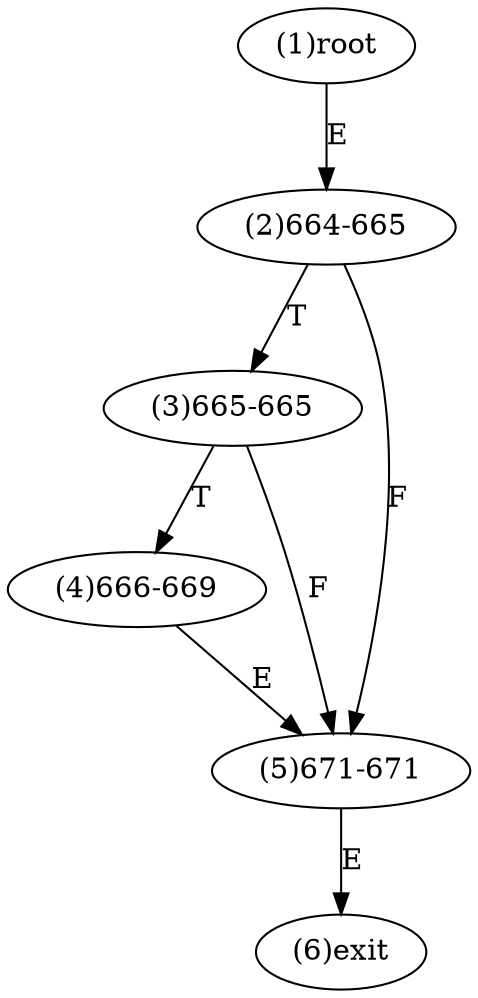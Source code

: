 digraph "" { 
1[ label="(1)root"];
2[ label="(2)664-665"];
3[ label="(3)665-665"];
4[ label="(4)666-669"];
5[ label="(5)671-671"];
6[ label="(6)exit"];
1->2[ label="E"];
2->5[ label="F"];
2->3[ label="T"];
3->5[ label="F"];
3->4[ label="T"];
4->5[ label="E"];
5->6[ label="E"];
}